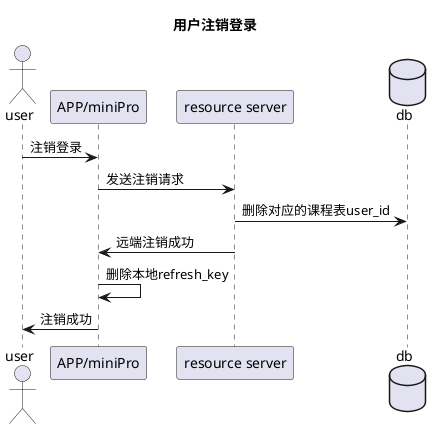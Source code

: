 @startuml
title
    用户注销登录
end title
actor user
participant user
participant "APP/miniPro" as app
participant "resource server" as resource
database db
participant db

user -> app: 注销登录
app -> resource: 发送注销请求
resource -> db: 删除对应的课程表user_id
resource -> app: 远端注销成功
app -> app: 删除本地refresh_key
app -> user: 注销成功



@enduml

